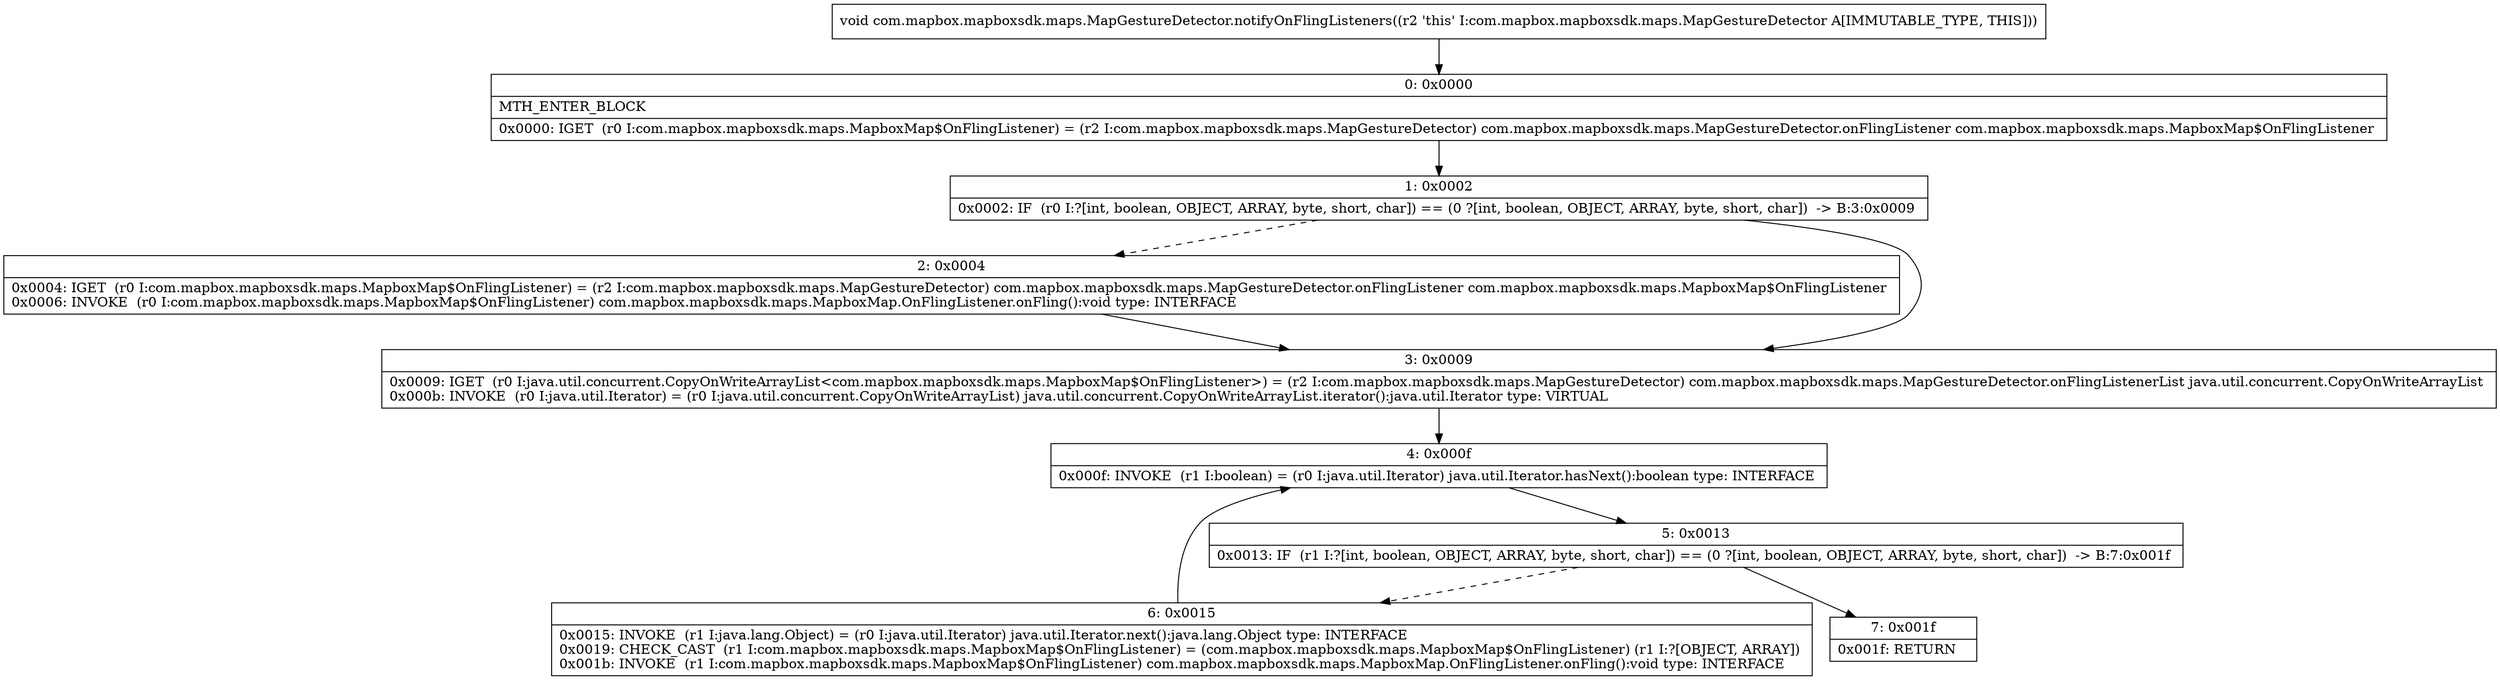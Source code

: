 digraph "CFG forcom.mapbox.mapboxsdk.maps.MapGestureDetector.notifyOnFlingListeners()V" {
Node_0 [shape=record,label="{0\:\ 0x0000|MTH_ENTER_BLOCK\l|0x0000: IGET  (r0 I:com.mapbox.mapboxsdk.maps.MapboxMap$OnFlingListener) = (r2 I:com.mapbox.mapboxsdk.maps.MapGestureDetector) com.mapbox.mapboxsdk.maps.MapGestureDetector.onFlingListener com.mapbox.mapboxsdk.maps.MapboxMap$OnFlingListener \l}"];
Node_1 [shape=record,label="{1\:\ 0x0002|0x0002: IF  (r0 I:?[int, boolean, OBJECT, ARRAY, byte, short, char]) == (0 ?[int, boolean, OBJECT, ARRAY, byte, short, char])  \-\> B:3:0x0009 \l}"];
Node_2 [shape=record,label="{2\:\ 0x0004|0x0004: IGET  (r0 I:com.mapbox.mapboxsdk.maps.MapboxMap$OnFlingListener) = (r2 I:com.mapbox.mapboxsdk.maps.MapGestureDetector) com.mapbox.mapboxsdk.maps.MapGestureDetector.onFlingListener com.mapbox.mapboxsdk.maps.MapboxMap$OnFlingListener \l0x0006: INVOKE  (r0 I:com.mapbox.mapboxsdk.maps.MapboxMap$OnFlingListener) com.mapbox.mapboxsdk.maps.MapboxMap.OnFlingListener.onFling():void type: INTERFACE \l}"];
Node_3 [shape=record,label="{3\:\ 0x0009|0x0009: IGET  (r0 I:java.util.concurrent.CopyOnWriteArrayList\<com.mapbox.mapboxsdk.maps.MapboxMap$OnFlingListener\>) = (r2 I:com.mapbox.mapboxsdk.maps.MapGestureDetector) com.mapbox.mapboxsdk.maps.MapGestureDetector.onFlingListenerList java.util.concurrent.CopyOnWriteArrayList \l0x000b: INVOKE  (r0 I:java.util.Iterator) = (r0 I:java.util.concurrent.CopyOnWriteArrayList) java.util.concurrent.CopyOnWriteArrayList.iterator():java.util.Iterator type: VIRTUAL \l}"];
Node_4 [shape=record,label="{4\:\ 0x000f|0x000f: INVOKE  (r1 I:boolean) = (r0 I:java.util.Iterator) java.util.Iterator.hasNext():boolean type: INTERFACE \l}"];
Node_5 [shape=record,label="{5\:\ 0x0013|0x0013: IF  (r1 I:?[int, boolean, OBJECT, ARRAY, byte, short, char]) == (0 ?[int, boolean, OBJECT, ARRAY, byte, short, char])  \-\> B:7:0x001f \l}"];
Node_6 [shape=record,label="{6\:\ 0x0015|0x0015: INVOKE  (r1 I:java.lang.Object) = (r0 I:java.util.Iterator) java.util.Iterator.next():java.lang.Object type: INTERFACE \l0x0019: CHECK_CAST  (r1 I:com.mapbox.mapboxsdk.maps.MapboxMap$OnFlingListener) = (com.mapbox.mapboxsdk.maps.MapboxMap$OnFlingListener) (r1 I:?[OBJECT, ARRAY]) \l0x001b: INVOKE  (r1 I:com.mapbox.mapboxsdk.maps.MapboxMap$OnFlingListener) com.mapbox.mapboxsdk.maps.MapboxMap.OnFlingListener.onFling():void type: INTERFACE \l}"];
Node_7 [shape=record,label="{7\:\ 0x001f|0x001f: RETURN   \l}"];
MethodNode[shape=record,label="{void com.mapbox.mapboxsdk.maps.MapGestureDetector.notifyOnFlingListeners((r2 'this' I:com.mapbox.mapboxsdk.maps.MapGestureDetector A[IMMUTABLE_TYPE, THIS])) }"];
MethodNode -> Node_0;
Node_0 -> Node_1;
Node_1 -> Node_2[style=dashed];
Node_1 -> Node_3;
Node_2 -> Node_3;
Node_3 -> Node_4;
Node_4 -> Node_5;
Node_5 -> Node_6[style=dashed];
Node_5 -> Node_7;
Node_6 -> Node_4;
}


